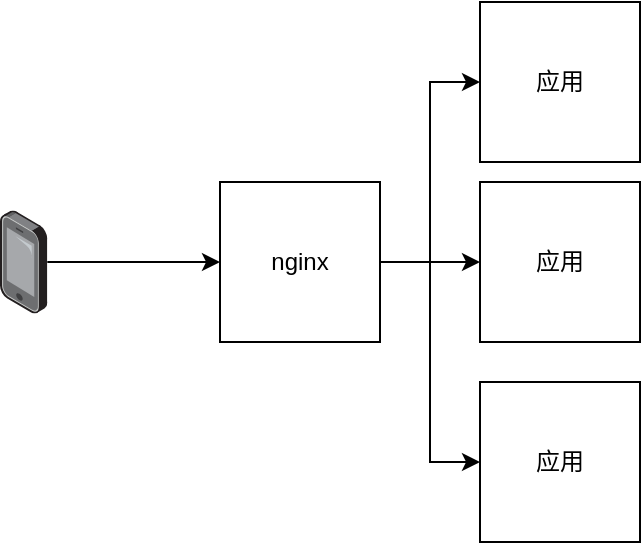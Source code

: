 <mxfile version="18.1.1" type="github">
  <diagram id="Cd_xqPdqqSjALlZ-pZvb" name="Page-1">
    <mxGraphModel dx="903" dy="466" grid="1" gridSize="10" guides="1" tooltips="1" connect="1" arrows="1" fold="1" page="1" pageScale="1" pageWidth="827" pageHeight="1169" math="0" shadow="0">
      <root>
        <mxCell id="0" />
        <mxCell id="1" parent="0" />
        <mxCell id="FJxnt6RW9INLmzlVRY4L-5" style="edgeStyle=orthogonalEdgeStyle;rounded=0;orthogonalLoop=1;jettySize=auto;html=1;exitX=1;exitY=0.5;exitDx=0;exitDy=0;entryX=0;entryY=0.5;entryDx=0;entryDy=0;" edge="1" parent="1" source="FJxnt6RW9INLmzlVRY4L-1" target="FJxnt6RW9INLmzlVRY4L-2">
          <mxGeometry relative="1" as="geometry" />
        </mxCell>
        <mxCell id="FJxnt6RW9INLmzlVRY4L-7" style="edgeStyle=orthogonalEdgeStyle;rounded=0;orthogonalLoop=1;jettySize=auto;html=1;entryX=0;entryY=0.5;entryDx=0;entryDy=0;" edge="1" parent="1" source="FJxnt6RW9INLmzlVRY4L-1" target="FJxnt6RW9INLmzlVRY4L-3">
          <mxGeometry relative="1" as="geometry" />
        </mxCell>
        <mxCell id="FJxnt6RW9INLmzlVRY4L-8" style="edgeStyle=orthogonalEdgeStyle;rounded=0;orthogonalLoop=1;jettySize=auto;html=1;entryX=0;entryY=0.5;entryDx=0;entryDy=0;" edge="1" parent="1" source="FJxnt6RW9INLmzlVRY4L-1" target="FJxnt6RW9INLmzlVRY4L-4">
          <mxGeometry relative="1" as="geometry" />
        </mxCell>
        <mxCell id="FJxnt6RW9INLmzlVRY4L-1" value="nginx" style="rounded=0;whiteSpace=wrap;html=1;" vertex="1" parent="1">
          <mxGeometry x="210" y="100" width="80" height="80" as="geometry" />
        </mxCell>
        <mxCell id="FJxnt6RW9INLmzlVRY4L-2" value="应用" style="rounded=0;whiteSpace=wrap;html=1;" vertex="1" parent="1">
          <mxGeometry x="340" y="10" width="80" height="80" as="geometry" />
        </mxCell>
        <mxCell id="FJxnt6RW9INLmzlVRY4L-3" value="应用" style="rounded=0;whiteSpace=wrap;html=1;" vertex="1" parent="1">
          <mxGeometry x="340" y="100" width="80" height="80" as="geometry" />
        </mxCell>
        <mxCell id="FJxnt6RW9INLmzlVRY4L-4" value="应用" style="rounded=0;whiteSpace=wrap;html=1;" vertex="1" parent="1">
          <mxGeometry x="340" y="200" width="80" height="80" as="geometry" />
        </mxCell>
        <mxCell id="FJxnt6RW9INLmzlVRY4L-11" style="edgeStyle=orthogonalEdgeStyle;rounded=0;orthogonalLoop=1;jettySize=auto;html=1;entryX=0;entryY=0.5;entryDx=0;entryDy=0;" edge="1" parent="1" source="FJxnt6RW9INLmzlVRY4L-10" target="FJxnt6RW9INLmzlVRY4L-1">
          <mxGeometry relative="1" as="geometry" />
        </mxCell>
        <mxCell id="FJxnt6RW9INLmzlVRY4L-10" value="" style="points=[];aspect=fixed;html=1;align=center;shadow=0;dashed=0;image;image=img/lib/allied_telesis/computer_and_terminals/Smartphone.svg;" vertex="1" parent="1">
          <mxGeometry x="100" y="114.2" width="23.65" height="51.6" as="geometry" />
        </mxCell>
      </root>
    </mxGraphModel>
  </diagram>
</mxfile>

